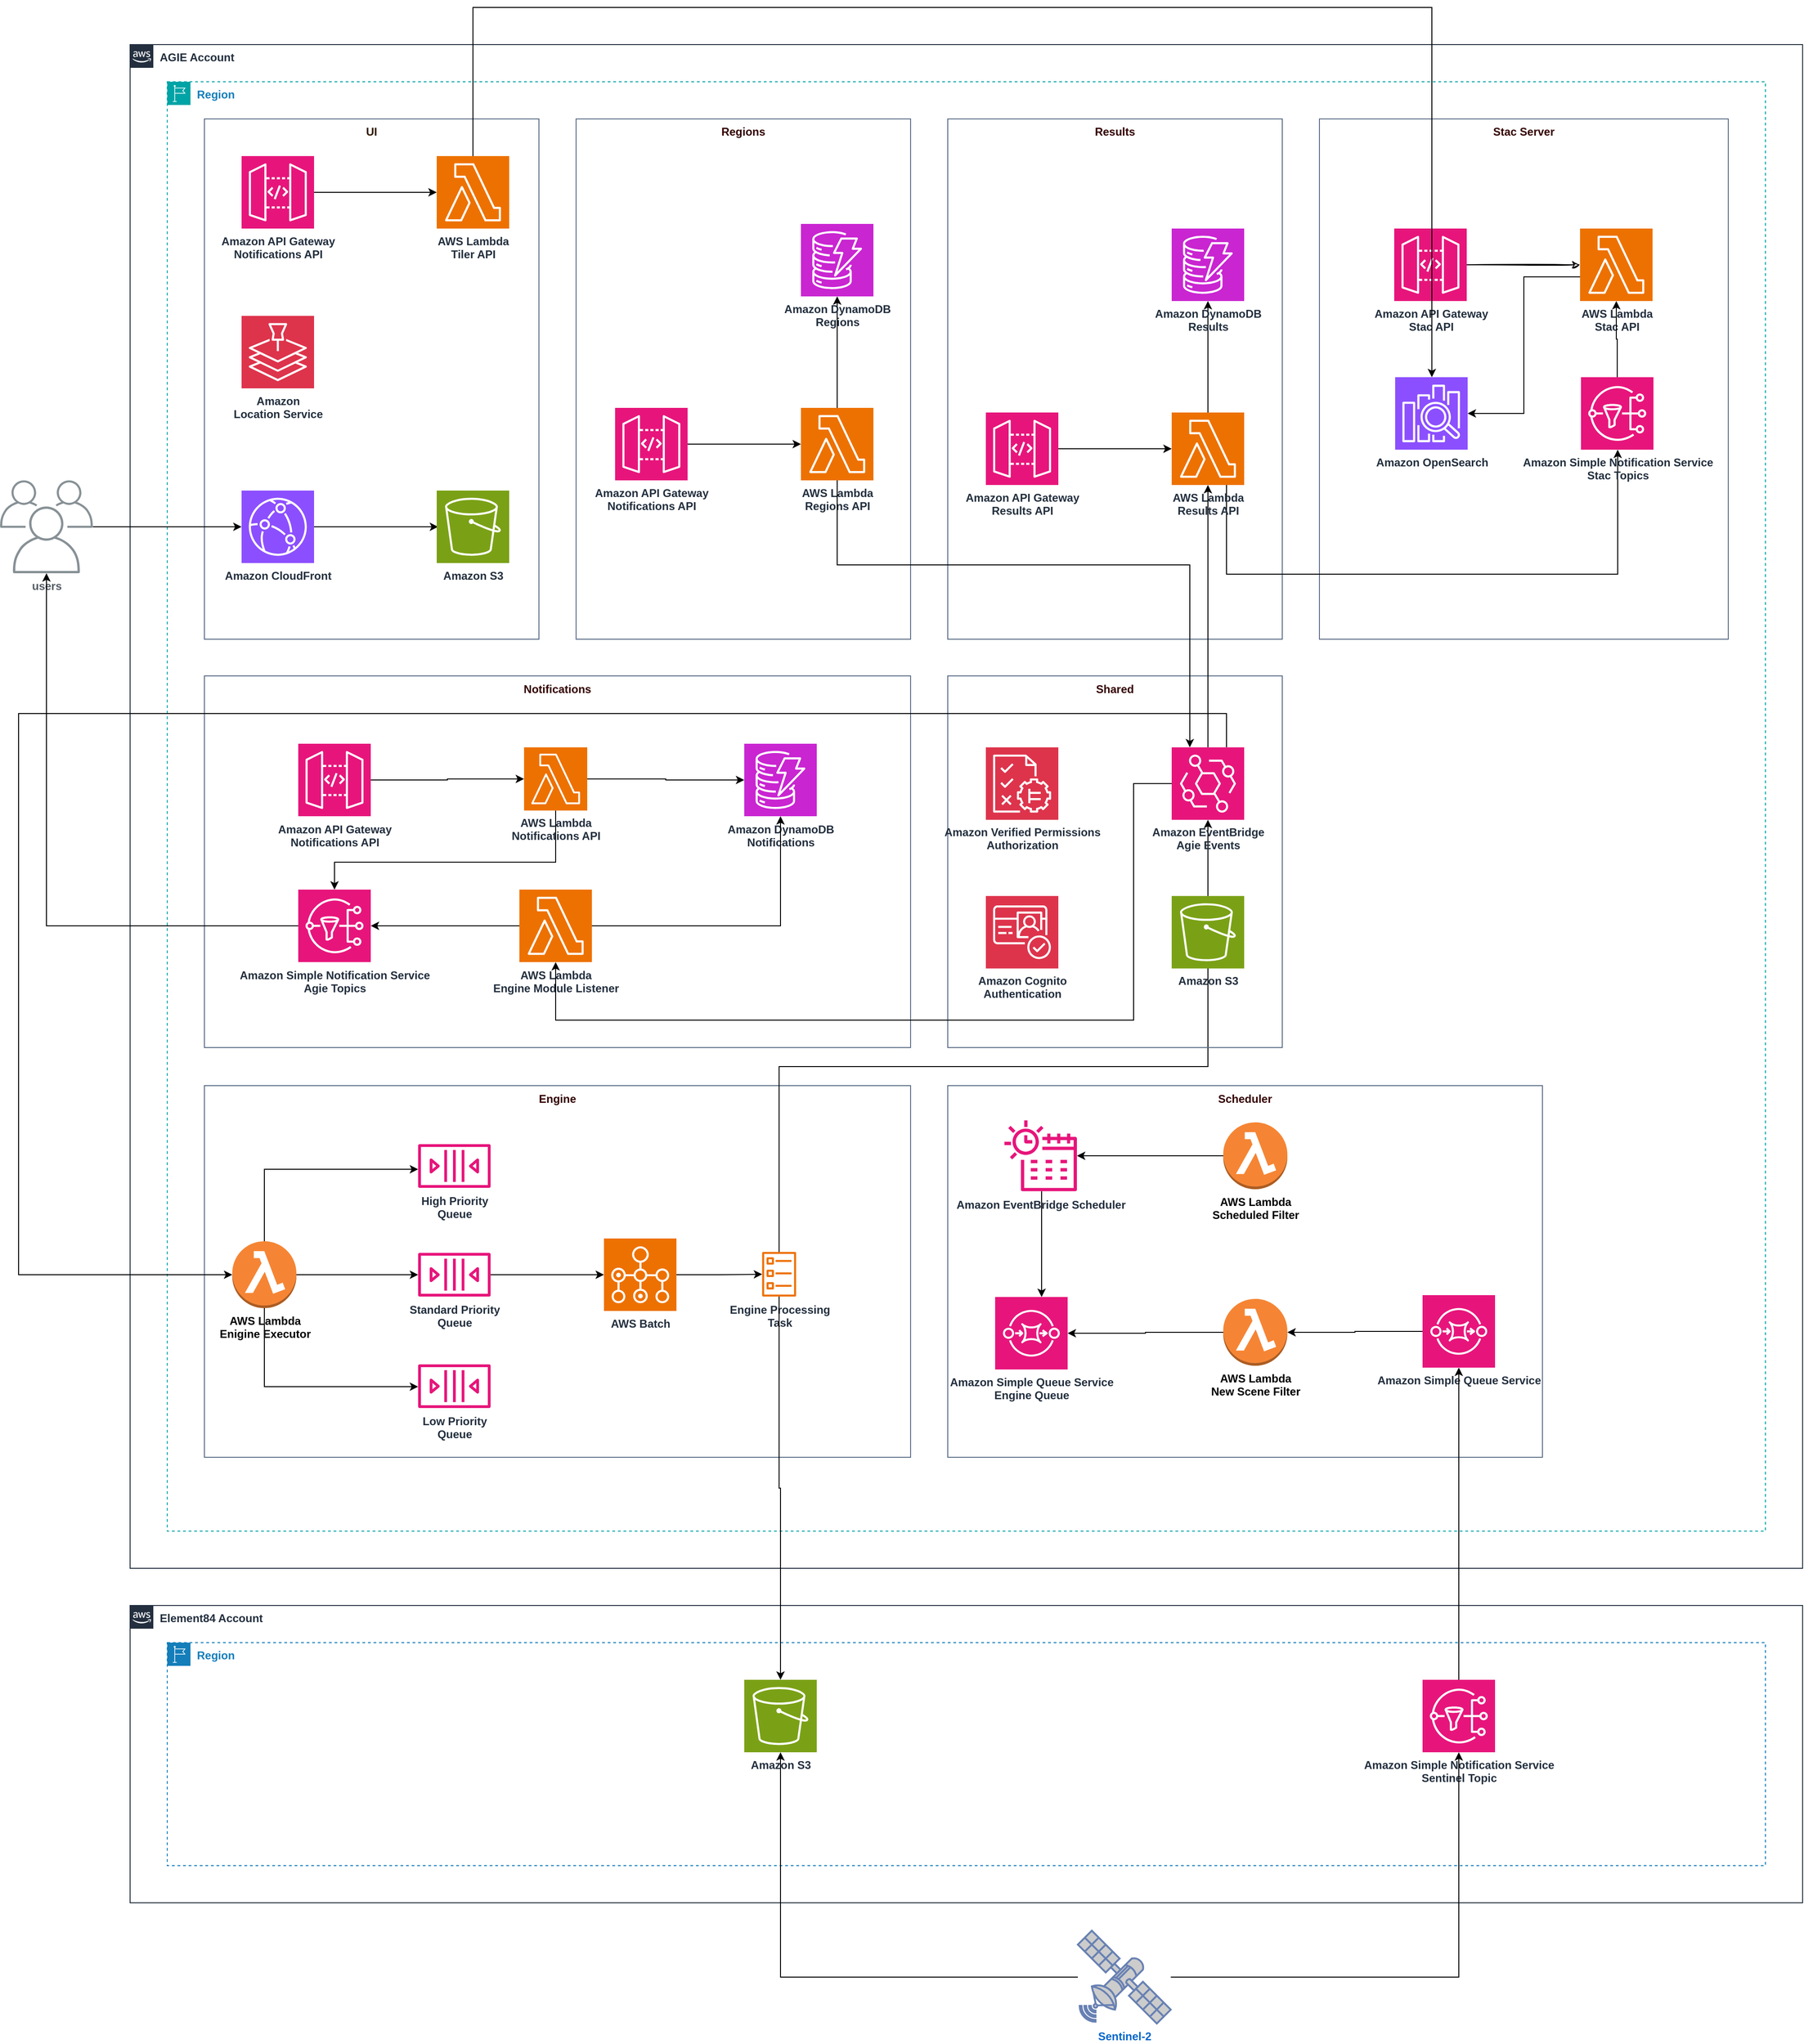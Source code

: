 <mxfile version="24.7.14">
  <diagram name="Page-1" id="Zv4Jh_vU5PjGSgIFO_f6">
    <mxGraphModel dx="5463" dy="1734" grid="1" gridSize="10" guides="1" tooltips="1" connect="1" arrows="1" fold="1" page="1" pageScale="1" pageWidth="2339" pageHeight="3300" math="0" shadow="0">
      <root>
        <mxCell id="0" />
        <mxCell id="1" parent="0" />
        <mxCell id="eYYUnCkTj0kGZBejybl2-1" value="AGIE Account" style="points=[[0,0],[0.25,0],[0.5,0],[0.75,0],[1,0],[1,0.25],[1,0.5],[1,0.75],[1,1],[0.75,1],[0.5,1],[0.25,1],[0,1],[0,0.75],[0,0.5],[0,0.25]];outlineConnect=0;gradientColor=none;html=1;whiteSpace=wrap;fontSize=12;fontStyle=1;container=1;pointerEvents=0;collapsible=0;recursiveResize=0;shape=mxgraph.aws4.group;grIcon=mxgraph.aws4.group_aws_cloud_alt;strokeColor=#232F3E;fillColor=none;verticalAlign=top;align=left;spacingLeft=30;fontColor=#232F3E;dashed=0;hachureGap=4;fontFamily=Helvetica;" vertex="1" parent="1">
          <mxGeometry x="-2120" y="80" width="1800" height="1640" as="geometry" />
        </mxCell>
        <mxCell id="eYYUnCkTj0kGZBejybl2-2" value="Region" style="points=[[0,0],[0.25,0],[0.5,0],[0.75,0],[1,0],[1,0.25],[1,0.5],[1,0.75],[1,1],[0.75,1],[0.5,1],[0.25,1],[0,1],[0,0.75],[0,0.5],[0,0.25]];outlineConnect=0;gradientColor=none;html=1;whiteSpace=wrap;fontSize=12;fontStyle=1;container=1;pointerEvents=0;collapsible=0;recursiveResize=0;shape=mxgraph.aws4.group;grIcon=mxgraph.aws4.group_region;strokeColor=#00A4A6;fillColor=none;verticalAlign=top;align=left;spacingLeft=30;fontColor=#147EBA;dashed=1;hachureGap=4;fontFamily=Helvetica;" vertex="1" parent="eYYUnCkTj0kGZBejybl2-1">
          <mxGeometry x="40" y="40" width="1720" height="1560" as="geometry" />
        </mxCell>
        <mxCell id="eYYUnCkTj0kGZBejybl2-3" value="UI" style="fillColor=none;strokeColor=#5A6C86;verticalAlign=top;fontStyle=1;fontColor=#331A00;whiteSpace=wrap;html=1;hachureGap=4;fontFamily=Helvetica;" vertex="1" parent="eYYUnCkTj0kGZBejybl2-2">
          <mxGeometry x="40" y="40" width="360" height="560" as="geometry" />
        </mxCell>
        <mxCell id="eYYUnCkTj0kGZBejybl2-4" value="Regions" style="fillColor=none;strokeColor=#5A6C86;verticalAlign=top;fontStyle=1;fontColor=#330000;whiteSpace=wrap;html=1;hachureGap=4;fontFamily=Helvetica;" vertex="1" parent="eYYUnCkTj0kGZBejybl2-2">
          <mxGeometry x="440" y="40" width="360" height="560" as="geometry" />
        </mxCell>
        <mxCell id="eYYUnCkTj0kGZBejybl2-13" value="Notifications" style="fillColor=none;strokeColor=#5A6C86;verticalAlign=top;fontStyle=1;fontColor=#330000;whiteSpace=wrap;html=1;hachureGap=4;fontFamily=Helvetica;" vertex="1" parent="eYYUnCkTj0kGZBejybl2-2">
          <mxGeometry x="40" y="639.5" width="760" height="400" as="geometry" />
        </mxCell>
        <mxCell id="eYYUnCkTj0kGZBejybl2-14" value="Engine" style="fillColor=none;strokeColor=#5A6C86;verticalAlign=top;fontStyle=1;fontColor=#330000;whiteSpace=wrap;html=1;hachureGap=4;fontFamily=Helvetica;" vertex="1" parent="eYYUnCkTj0kGZBejybl2-2">
          <mxGeometry x="40" y="1080.5" width="760" height="400" as="geometry" />
        </mxCell>
        <mxCell id="eYYUnCkTj0kGZBejybl2-15" value="Results" style="fillColor=none;strokeColor=#5A6C86;verticalAlign=top;fontStyle=1;fontColor=#330000;whiteSpace=wrap;html=1;hachureGap=4;fontFamily=Helvetica;" vertex="1" parent="eYYUnCkTj0kGZBejybl2-2">
          <mxGeometry x="840" y="40" width="360" height="560" as="geometry" />
        </mxCell>
        <mxCell id="eYYUnCkTj0kGZBejybl2-17" value="Stac Server" style="fillColor=none;strokeColor=#5A6C86;verticalAlign=top;fontStyle=1;fontColor=#330000;whiteSpace=wrap;html=1;hachureGap=4;fontFamily=Helvetica;" vertex="1" parent="eYYUnCkTj0kGZBejybl2-2">
          <mxGeometry x="1240" y="40" width="440" height="560" as="geometry" />
        </mxCell>
        <mxCell id="eYYUnCkTj0kGZBejybl2-25" value="Amazon API Gateway&lt;br&gt;Notifications API" style="sketch=0;points=[[0,0,0],[0.25,0,0],[0.5,0,0],[0.75,0,0],[1,0,0],[0,1,0],[0.25,1,0],[0.5,1,0],[0.75,1,0],[1,1,0],[0,0.25,0],[0,0.5,0],[0,0.75,0],[1,0.25,0],[1,0.5,0],[1,0.75,0]];outlineConnect=0;fontColor=#232F3E;fillColor=#E7157B;strokeColor=#ffffff;dashed=0;verticalLabelPosition=bottom;verticalAlign=top;align=center;html=1;fontSize=12;fontStyle=1;aspect=fixed;shape=mxgraph.aws4.resourceIcon;resIcon=mxgraph.aws4.api_gateway;fontFamily=Helvetica;" vertex="1" parent="eYYUnCkTj0kGZBejybl2-2">
          <mxGeometry x="482" y="351" width="78" height="78" as="geometry" />
        </mxCell>
        <mxCell id="eYYUnCkTj0kGZBejybl2-26" style="edgeStyle=orthogonalEdgeStyle;rounded=0;orthogonalLoop=1;jettySize=auto;html=1;fontFamily=Helvetica;fontStyle=1" edge="1" parent="eYYUnCkTj0kGZBejybl2-2" source="eYYUnCkTj0kGZBejybl2-29" target="eYYUnCkTj0kGZBejybl2-31">
          <mxGeometry relative="1" as="geometry" />
        </mxCell>
        <mxCell id="eYYUnCkTj0kGZBejybl2-29" value="AWS Lambda&lt;br&gt;Regions API" style="sketch=0;points=[[0,0,0],[0.25,0,0],[0.5,0,0],[0.75,0,0],[1,0,0],[0,1,0],[0.25,1,0],[0.5,1,0],[0.75,1,0],[1,1,0],[0,0.25,0],[0,0.5,0],[0,0.75,0],[1,0.25,0],[1,0.5,0],[1,0.75,0]];outlineConnect=0;fontColor=#232F3E;fillColor=#ED7100;strokeColor=#ffffff;dashed=0;verticalLabelPosition=bottom;verticalAlign=top;align=center;html=1;fontSize=12;fontStyle=1;aspect=fixed;shape=mxgraph.aws4.resourceIcon;resIcon=mxgraph.aws4.lambda;fontFamily=Helvetica;" vertex="1" parent="eYYUnCkTj0kGZBejybl2-2">
          <mxGeometry x="682" y="351" width="78" height="78" as="geometry" />
        </mxCell>
        <mxCell id="eYYUnCkTj0kGZBejybl2-30" style="edgeStyle=orthogonalEdgeStyle;rounded=0;orthogonalLoop=1;jettySize=auto;html=1;fontFamily=Helvetica;fontStyle=1" edge="1" parent="eYYUnCkTj0kGZBejybl2-2" source="eYYUnCkTj0kGZBejybl2-25" target="eYYUnCkTj0kGZBejybl2-29">
          <mxGeometry relative="1" as="geometry" />
        </mxCell>
        <mxCell id="eYYUnCkTj0kGZBejybl2-31" value="Amazon DynamoDB&lt;br&gt;Regions" style="sketch=0;points=[[0,0,0],[0.25,0,0],[0.5,0,0],[0.75,0,0],[1,0,0],[0,1,0],[0.25,1,0],[0.5,1,0],[0.75,1,0],[1,1,0],[0,0.25,0],[0,0.5,0],[0,0.75,0],[1,0.25,0],[1,0.5,0],[1,0.75,0]];outlineConnect=0;fontColor=#232F3E;fillColor=#C925D1;strokeColor=#ffffff;dashed=0;verticalLabelPosition=bottom;verticalAlign=top;align=center;html=1;fontSize=12;fontStyle=1;aspect=fixed;shape=mxgraph.aws4.resourceIcon;resIcon=mxgraph.aws4.dynamodb;fontFamily=Helvetica;" vertex="1" parent="eYYUnCkTj0kGZBejybl2-2">
          <mxGeometry x="682" y="153" width="78" height="78" as="geometry" />
        </mxCell>
        <mxCell id="eYYUnCkTj0kGZBejybl2-33" style="edgeStyle=orthogonalEdgeStyle;rounded=0;orthogonalLoop=1;jettySize=auto;html=1;fontFamily=Helvetica;fontStyle=1" edge="1" parent="eYYUnCkTj0kGZBejybl2-2" source="eYYUnCkTj0kGZBejybl2-36" target="eYYUnCkTj0kGZBejybl2-42">
          <mxGeometry relative="1" as="geometry" />
        </mxCell>
        <mxCell id="eYYUnCkTj0kGZBejybl2-34" style="edgeStyle=orthogonalEdgeStyle;rounded=0;orthogonalLoop=1;jettySize=auto;html=1;fontFamily=Helvetica;fontStyle=1" edge="1" parent="eYYUnCkTj0kGZBejybl2-2" source="eYYUnCkTj0kGZBejybl2-36" target="eYYUnCkTj0kGZBejybl2-39">
          <mxGeometry relative="1" as="geometry">
            <Array as="points">
              <mxPoint x="105" y="1170.5" />
            </Array>
          </mxGeometry>
        </mxCell>
        <mxCell id="eYYUnCkTj0kGZBejybl2-35" style="edgeStyle=orthogonalEdgeStyle;rounded=0;orthogonalLoop=1;jettySize=auto;html=1;fontFamily=Helvetica;fontStyle=1" edge="1" parent="eYYUnCkTj0kGZBejybl2-2" source="eYYUnCkTj0kGZBejybl2-36" target="eYYUnCkTj0kGZBejybl2-40">
          <mxGeometry relative="1" as="geometry">
            <Array as="points">
              <mxPoint x="105" y="1404.5" />
            </Array>
          </mxGeometry>
        </mxCell>
        <mxCell id="eYYUnCkTj0kGZBejybl2-36" value="AWS Lambda&lt;br&gt;Enigine Executor" style="outlineConnect=0;dashed=0;verticalLabelPosition=bottom;verticalAlign=top;align=center;html=1;shape=mxgraph.aws3.lambda_function;fillColor=#F58534;gradientColor=none;fontFamily=Helvetica;fontStyle=1" vertex="1" parent="eYYUnCkTj0kGZBejybl2-2">
          <mxGeometry x="70" y="1248" width="69" height="72" as="geometry" />
        </mxCell>
        <mxCell id="eYYUnCkTj0kGZBejybl2-37" style="edgeStyle=orthogonalEdgeStyle;rounded=0;orthogonalLoop=1;jettySize=auto;html=1;fontFamily=Helvetica;fontStyle=1" edge="1" parent="eYYUnCkTj0kGZBejybl2-2" source="eYYUnCkTj0kGZBejybl2-38" target="eYYUnCkTj0kGZBejybl2-44">
          <mxGeometry relative="1" as="geometry" />
        </mxCell>
        <mxCell id="eYYUnCkTj0kGZBejybl2-38" value="AWS Batch" style="sketch=0;points=[[0,0,0],[0.25,0,0],[0.5,0,0],[0.75,0,0],[1,0,0],[0,1,0],[0.25,1,0],[0.5,1,0],[0.75,1,0],[1,1,0],[0,0.25,0],[0,0.5,0],[0,0.75,0],[1,0.25,0],[1,0.5,0],[1,0.75,0]];outlineConnect=0;fontColor=#232F3E;fillColor=#ED7100;strokeColor=#ffffff;dashed=0;verticalLabelPosition=bottom;verticalAlign=top;align=center;html=1;fontSize=12;fontStyle=1;aspect=fixed;shape=mxgraph.aws4.resourceIcon;resIcon=mxgraph.aws4.batch;fontFamily=Helvetica;" vertex="1" parent="eYYUnCkTj0kGZBejybl2-2">
          <mxGeometry x="470" y="1245" width="78" height="78" as="geometry" />
        </mxCell>
        <mxCell id="eYYUnCkTj0kGZBejybl2-39" value="High Priority&lt;br&gt;Queue" style="sketch=0;outlineConnect=0;fontColor=#232F3E;gradientColor=none;fillColor=#E7157B;strokeColor=none;dashed=0;verticalLabelPosition=bottom;verticalAlign=top;align=center;html=1;fontSize=12;fontStyle=1;aspect=fixed;pointerEvents=1;shape=mxgraph.aws4.queue;fontFamily=Helvetica;" vertex="1" parent="eYYUnCkTj0kGZBejybl2-2">
          <mxGeometry x="270" y="1143.5" width="78" height="47" as="geometry" />
        </mxCell>
        <mxCell id="eYYUnCkTj0kGZBejybl2-40" value="Low Priority&lt;br&gt;Queue" style="sketch=0;outlineConnect=0;fontColor=#232F3E;gradientColor=none;fillColor=#E7157B;strokeColor=none;dashed=0;verticalLabelPosition=bottom;verticalAlign=top;align=center;html=1;fontSize=12;fontStyle=1;aspect=fixed;pointerEvents=1;shape=mxgraph.aws4.queue;fontFamily=Helvetica;" vertex="1" parent="eYYUnCkTj0kGZBejybl2-2">
          <mxGeometry x="270" y="1380.5" width="78" height="47" as="geometry" />
        </mxCell>
        <mxCell id="eYYUnCkTj0kGZBejybl2-41" style="edgeStyle=orthogonalEdgeStyle;rounded=0;orthogonalLoop=1;jettySize=auto;html=1;fontFamily=Helvetica;fontStyle=1" edge="1" parent="eYYUnCkTj0kGZBejybl2-2" source="eYYUnCkTj0kGZBejybl2-42" target="eYYUnCkTj0kGZBejybl2-38">
          <mxGeometry relative="1" as="geometry" />
        </mxCell>
        <mxCell id="eYYUnCkTj0kGZBejybl2-42" value="Standard Priority&lt;br&gt;Queue" style="sketch=0;outlineConnect=0;fontColor=#232F3E;gradientColor=none;fillColor=#E7157B;strokeColor=none;dashed=0;verticalLabelPosition=bottom;verticalAlign=top;align=center;html=1;fontSize=12;fontStyle=1;aspect=fixed;pointerEvents=1;shape=mxgraph.aws4.queue;fontFamily=Helvetica;" vertex="1" parent="eYYUnCkTj0kGZBejybl2-2">
          <mxGeometry x="270" y="1260.5" width="78" height="47" as="geometry" />
        </mxCell>
        <mxCell id="eYYUnCkTj0kGZBejybl2-111" style="edgeStyle=orthogonalEdgeStyle;rounded=0;hachureGap=4;orthogonalLoop=1;jettySize=auto;html=1;fontFamily=Architects Daughter;fontSource=https%3A%2F%2Ffonts.googleapis.com%2Fcss%3Ffamily%3DArchitects%2BDaughter;" edge="1" parent="eYYUnCkTj0kGZBejybl2-2" source="eYYUnCkTj0kGZBejybl2-44" target="eYYUnCkTj0kGZBejybl2-24">
          <mxGeometry relative="1" as="geometry">
            <Array as="points">
              <mxPoint x="658" y="1060" />
              <mxPoint x="1120" y="1060" />
            </Array>
          </mxGeometry>
        </mxCell>
        <mxCell id="eYYUnCkTj0kGZBejybl2-44" value="Engine Processing&lt;br&gt;Task" style="sketch=0;outlineConnect=0;fontColor=#232F3E;gradientColor=none;fillColor=#ED7100;strokeColor=none;dashed=0;verticalLabelPosition=bottom;verticalAlign=top;align=center;html=1;fontSize=12;fontStyle=1;aspect=fixed;pointerEvents=1;shape=mxgraph.aws4.ecs_task;fontFamily=Helvetica;" vertex="1" parent="eYYUnCkTj0kGZBejybl2-2">
          <mxGeometry x="640" y="1259.5" width="37" height="48" as="geometry" />
        </mxCell>
        <mxCell id="eYYUnCkTj0kGZBejybl2-46" value="Amazon API Gateway&lt;br&gt;Results API" style="sketch=0;points=[[0,0,0],[0.25,0,0],[0.5,0,0],[0.75,0,0],[1,0,0],[0,1,0],[0.25,1,0],[0.5,1,0],[0.75,1,0],[1,1,0],[0,0.25,0],[0,0.5,0],[0,0.75,0],[1,0.25,0],[1,0.5,0],[1,0.75,0]];outlineConnect=0;fontColor=#232F3E;fillColor=#E7157B;strokeColor=#ffffff;dashed=0;verticalLabelPosition=bottom;verticalAlign=top;align=center;html=1;fontSize=12;fontStyle=1;aspect=fixed;shape=mxgraph.aws4.resourceIcon;resIcon=mxgraph.aws4.api_gateway;fontFamily=Helvetica;" vertex="1" parent="eYYUnCkTj0kGZBejybl2-2">
          <mxGeometry x="881" y="356" width="78" height="78" as="geometry" />
        </mxCell>
        <mxCell id="eYYUnCkTj0kGZBejybl2-47" style="edgeStyle=orthogonalEdgeStyle;rounded=0;orthogonalLoop=1;jettySize=auto;html=1;fontFamily=Helvetica;fontStyle=1" edge="1" parent="eYYUnCkTj0kGZBejybl2-2" source="eYYUnCkTj0kGZBejybl2-48" target="eYYUnCkTj0kGZBejybl2-50">
          <mxGeometry relative="1" as="geometry" />
        </mxCell>
        <mxCell id="eYYUnCkTj0kGZBejybl2-116" style="edgeStyle=orthogonalEdgeStyle;rounded=0;hachureGap=4;orthogonalLoop=1;jettySize=auto;html=1;fontFamily=Architects Daughter;fontSource=https%3A%2F%2Ffonts.googleapis.com%2Fcss%3Ffamily%3DArchitects%2BDaughter;" edge="1" parent="eYYUnCkTj0kGZBejybl2-2" source="eYYUnCkTj0kGZBejybl2-48" target="eYYUnCkTj0kGZBejybl2-79">
          <mxGeometry relative="1" as="geometry">
            <Array as="points">
              <mxPoint x="1140" y="530" />
              <mxPoint x="1561" y="530" />
            </Array>
          </mxGeometry>
        </mxCell>
        <mxCell id="eYYUnCkTj0kGZBejybl2-48" value="AWS Lambda&lt;br&gt;Results API" style="sketch=0;points=[[0,0,0],[0.25,0,0],[0.5,0,0],[0.75,0,0],[1,0,0],[0,1,0],[0.25,1,0],[0.5,1,0],[0.75,1,0],[1,1,0],[0,0.25,0],[0,0.5,0],[0,0.75,0],[1,0.25,0],[1,0.5,0],[1,0.75,0]];outlineConnect=0;fontColor=#232F3E;fillColor=#ED7100;strokeColor=#ffffff;dashed=0;verticalLabelPosition=bottom;verticalAlign=top;align=center;html=1;fontSize=12;fontStyle=1;aspect=fixed;shape=mxgraph.aws4.resourceIcon;resIcon=mxgraph.aws4.lambda;fontFamily=Helvetica;" vertex="1" parent="eYYUnCkTj0kGZBejybl2-2">
          <mxGeometry x="1081" y="356" width="78" height="78" as="geometry" />
        </mxCell>
        <mxCell id="eYYUnCkTj0kGZBejybl2-49" style="edgeStyle=orthogonalEdgeStyle;rounded=0;orthogonalLoop=1;jettySize=auto;html=1;fontFamily=Helvetica;fontStyle=1" edge="1" parent="eYYUnCkTj0kGZBejybl2-2" source="eYYUnCkTj0kGZBejybl2-46" target="eYYUnCkTj0kGZBejybl2-48">
          <mxGeometry relative="1" as="geometry" />
        </mxCell>
        <mxCell id="eYYUnCkTj0kGZBejybl2-50" value="Amazon DynamoDB&lt;br&gt;Results" style="sketch=0;points=[[0,0,0],[0.25,0,0],[0.5,0,0],[0.75,0,0],[1,0,0],[0,1,0],[0.25,1,0],[0.5,1,0],[0.75,1,0],[1,1,0],[0,0.25,0],[0,0.5,0],[0,0.75,0],[1,0.25,0],[1,0.5,0],[1,0.75,0]];outlineConnect=0;fontColor=#232F3E;fillColor=#C925D1;strokeColor=#ffffff;dashed=0;verticalLabelPosition=bottom;verticalAlign=top;align=center;html=1;fontSize=12;fontStyle=1;aspect=fixed;shape=mxgraph.aws4.resourceIcon;resIcon=mxgraph.aws4.dynamodb;fontFamily=Helvetica;" vertex="1" parent="eYYUnCkTj0kGZBejybl2-2">
          <mxGeometry x="1081" y="158" width="78" height="78" as="geometry" />
        </mxCell>
        <mxCell id="eYYUnCkTj0kGZBejybl2-16" value="Scheduler" style="fillColor=none;strokeColor=#5A6C86;verticalAlign=top;fontStyle=1;fontColor=#330000;whiteSpace=wrap;html=1;hachureGap=4;fontFamily=Helvetica;" vertex="1" parent="eYYUnCkTj0kGZBejybl2-2">
          <mxGeometry x="840" y="1080.5" width="640" height="400" as="geometry" />
        </mxCell>
        <mxCell id="eYYUnCkTj0kGZBejybl2-51" style="edgeStyle=orthogonalEdgeStyle;rounded=0;orthogonalLoop=1;jettySize=auto;html=1;fontFamily=Helvetica;fontStyle=1" edge="1" parent="eYYUnCkTj0kGZBejybl2-2" source="eYYUnCkTj0kGZBejybl2-53" target="eYYUnCkTj0kGZBejybl2-55">
          <mxGeometry relative="1" as="geometry">
            <Array as="points">
              <mxPoint x="941" y="1297" />
              <mxPoint x="941" y="1297" />
            </Array>
          </mxGeometry>
        </mxCell>
        <mxCell id="eYYUnCkTj0kGZBejybl2-53" value="Amazon EventBridge Scheduler" style="sketch=0;outlineConnect=0;fontColor=#232F3E;gradientColor=none;fillColor=#E7157B;strokeColor=none;dashed=0;verticalLabelPosition=bottom;verticalAlign=top;align=center;html=1;fontSize=12;fontStyle=1;aspect=fixed;pointerEvents=1;shape=mxgraph.aws4.eventbridge_scheduler;fontFamily=Helvetica;" vertex="1" parent="eYYUnCkTj0kGZBejybl2-2">
          <mxGeometry x="901" y="1117" width="78" height="78" as="geometry" />
        </mxCell>
        <mxCell id="eYYUnCkTj0kGZBejybl2-55" value="Amazon Simple Queue Service&lt;br&gt;Engine Queue" style="sketch=0;points=[[0,0,0],[0.25,0,0],[0.5,0,0],[0.75,0,0],[1,0,0],[0,1,0],[0.25,1,0],[0.5,1,0],[0.75,1,0],[1,1,0],[0,0.25,0],[0,0.5,0],[0,0.75,0],[1,0.25,0],[1,0.5,0],[1,0.75,0]];outlineConnect=0;fontColor=#232F3E;fillColor=#E7157B;strokeColor=#ffffff;dashed=0;verticalLabelPosition=bottom;verticalAlign=top;align=center;html=1;fontSize=12;fontStyle=1;aspect=fixed;shape=mxgraph.aws4.resourceIcon;resIcon=mxgraph.aws4.sqs;fontFamily=Helvetica;" vertex="1" parent="eYYUnCkTj0kGZBejybl2-2">
          <mxGeometry x="891" y="1308" width="78" height="78" as="geometry" />
        </mxCell>
        <mxCell id="eYYUnCkTj0kGZBejybl2-56" style="edgeStyle=orthogonalEdgeStyle;rounded=0;orthogonalLoop=1;jettySize=auto;html=1;fontFamily=Helvetica;fontStyle=1" edge="1" parent="eYYUnCkTj0kGZBejybl2-2" source="eYYUnCkTj0kGZBejybl2-57" target="eYYUnCkTj0kGZBejybl2-65">
          <mxGeometry relative="1" as="geometry" />
        </mxCell>
        <mxCell id="eYYUnCkTj0kGZBejybl2-57" value="Amazon Simple Queue Service" style="sketch=0;points=[[0,0,0],[0.25,0,0],[0.5,0,0],[0.75,0,0],[1,0,0],[0,1,0],[0.25,1,0],[0.5,1,0],[0.75,1,0],[1,1,0],[0,0.25,0],[0,0.5,0],[0,0.75,0],[1,0.25,0],[1,0.5,0],[1,0.75,0]];outlineConnect=0;fontColor=#232F3E;fillColor=#E7157B;strokeColor=#ffffff;dashed=0;verticalLabelPosition=bottom;verticalAlign=top;align=center;html=1;fontSize=12;fontStyle=1;aspect=fixed;shape=mxgraph.aws4.resourceIcon;resIcon=mxgraph.aws4.sqs;movable=1;resizable=1;rotatable=1;deletable=1;editable=1;locked=0;connectable=1;fontFamily=Helvetica;" vertex="1" parent="eYYUnCkTj0kGZBejybl2-2">
          <mxGeometry x="1351" y="1306" width="78" height="78" as="geometry" />
        </mxCell>
        <mxCell id="eYYUnCkTj0kGZBejybl2-60" value="" style="edgeStyle=orthogonalEdgeStyle;rounded=0;orthogonalLoop=1;jettySize=auto;html=1;fontFamily=Helvetica;fontStyle=1" edge="1" parent="eYYUnCkTj0kGZBejybl2-2" source="eYYUnCkTj0kGZBejybl2-61" target="eYYUnCkTj0kGZBejybl2-53">
          <mxGeometry relative="1" as="geometry" />
        </mxCell>
        <mxCell id="eYYUnCkTj0kGZBejybl2-61" value="AWS Lambda&lt;br&gt;Scheduled Filter" style="outlineConnect=0;dashed=0;verticalLabelPosition=bottom;verticalAlign=top;align=center;html=1;shape=mxgraph.aws3.lambda_function;fillColor=#F58534;gradientColor=none;fontFamily=Helvetica;fontStyle=1" vertex="1" parent="eYYUnCkTj0kGZBejybl2-2">
          <mxGeometry x="1136.5" y="1120" width="69" height="72" as="geometry" />
        </mxCell>
        <mxCell id="eYYUnCkTj0kGZBejybl2-63" style="edgeStyle=orthogonalEdgeStyle;rounded=0;orthogonalLoop=1;jettySize=auto;html=1;fontFamily=Helvetica;fontStyle=1" edge="1" parent="eYYUnCkTj0kGZBejybl2-2" source="eYYUnCkTj0kGZBejybl2-65" target="eYYUnCkTj0kGZBejybl2-55">
          <mxGeometry relative="1" as="geometry" />
        </mxCell>
        <mxCell id="eYYUnCkTj0kGZBejybl2-65" value="AWS Lambda&lt;br&gt;New Scene Filter" style="outlineConnect=0;dashed=0;verticalLabelPosition=bottom;verticalAlign=top;align=center;html=1;shape=mxgraph.aws3.lambda_function;fillColor=#F58534;gradientColor=none;fontFamily=Helvetica;fontStyle=1" vertex="1" parent="eYYUnCkTj0kGZBejybl2-2">
          <mxGeometry x="1136.5" y="1310" width="69" height="72" as="geometry" />
        </mxCell>
        <mxCell id="eYYUnCkTj0kGZBejybl2-67" style="edgeStyle=orthogonalEdgeStyle;rounded=0;orthogonalLoop=1;jettySize=auto;html=1;fontFamily=Helvetica;fontStyle=1" edge="1" parent="eYYUnCkTj0kGZBejybl2-2" source="eYYUnCkTj0kGZBejybl2-68" target="eYYUnCkTj0kGZBejybl2-70">
          <mxGeometry relative="1" as="geometry" />
        </mxCell>
        <mxCell id="eYYUnCkTj0kGZBejybl2-68" value="Amazon API Gateway&lt;br&gt;Notifications API" style="sketch=0;points=[[0,0,0],[0.25,0,0],[0.5,0,0],[0.75,0,0],[1,0,0],[0,1,0],[0.25,1,0],[0.5,1,0],[0.75,1,0],[1,1,0],[0,0.25,0],[0,0.5,0],[0,0.75,0],[1,0.25,0],[1,0.5,0],[1,0.75,0]];outlineConnect=0;fontColor=#232F3E;fillColor=#E7157B;strokeColor=#ffffff;dashed=0;verticalLabelPosition=bottom;verticalAlign=top;align=center;html=1;fontSize=12;fontStyle=1;aspect=fixed;shape=mxgraph.aws4.resourceIcon;resIcon=mxgraph.aws4.api_gateway;fontFamily=Helvetica;" vertex="1" parent="eYYUnCkTj0kGZBejybl2-2">
          <mxGeometry x="141" y="712.5" width="78" height="78" as="geometry" />
        </mxCell>
        <mxCell id="eYYUnCkTj0kGZBejybl2-69" style="edgeStyle=orthogonalEdgeStyle;rounded=0;orthogonalLoop=1;jettySize=auto;html=1;fontFamily=Helvetica;fontStyle=1" edge="1" parent="eYYUnCkTj0kGZBejybl2-2" source="eYYUnCkTj0kGZBejybl2-70" target="eYYUnCkTj0kGZBejybl2-71">
          <mxGeometry relative="1" as="geometry" />
        </mxCell>
        <mxCell id="eYYUnCkTj0kGZBejybl2-107" style="edgeStyle=orthogonalEdgeStyle;rounded=0;hachureGap=4;orthogonalLoop=1;jettySize=auto;html=1;fontFamily=Architects Daughter;fontSource=https%3A%2F%2Ffonts.googleapis.com%2Fcss%3Ffamily%3DArchitects%2BDaughter;" edge="1" parent="eYYUnCkTj0kGZBejybl2-2" source="eYYUnCkTj0kGZBejybl2-70" target="eYYUnCkTj0kGZBejybl2-76">
          <mxGeometry relative="1" as="geometry">
            <Array as="points">
              <mxPoint x="418" y="840" />
              <mxPoint x="180" y="840" />
            </Array>
          </mxGeometry>
        </mxCell>
        <mxCell id="eYYUnCkTj0kGZBejybl2-70" value="AWS Lambda&lt;br&gt;Notifications API" style="sketch=0;points=[[0,0,0],[0.25,0,0],[0.5,0,0],[0.75,0,0],[1,0,0],[0,1,0],[0.25,1,0],[0.5,1,0],[0.75,1,0],[1,1,0],[0,0.25,0],[0,0.5,0],[0,0.75,0],[1,0.25,0],[1,0.5,0],[1,0.75,0]];outlineConnect=0;fontColor=#232F3E;fillColor=#ED7100;strokeColor=#ffffff;dashed=0;verticalLabelPosition=bottom;verticalAlign=top;align=center;html=1;fontSize=12;fontStyle=1;aspect=fixed;shape=mxgraph.aws4.resourceIcon;resIcon=mxgraph.aws4.lambda;fontFamily=Helvetica;" vertex="1" parent="eYYUnCkTj0kGZBejybl2-2">
          <mxGeometry x="384" y="716.39" width="68" height="68" as="geometry" />
        </mxCell>
        <mxCell id="eYYUnCkTj0kGZBejybl2-71" value="Amazon DynamoDB&lt;br&gt;Notifications" style="sketch=0;points=[[0,0,0],[0.25,0,0],[0.5,0,0],[0.75,0,0],[1,0,0],[0,1,0],[0.25,1,0],[0.5,1,0],[0.75,1,0],[1,1,0],[0,0.25,0],[0,0.5,0],[0,0.75,0],[1,0.25,0],[1,0.5,0],[1,0.75,0]];outlineConnect=0;fontColor=#232F3E;fillColor=#C925D1;strokeColor=#ffffff;dashed=0;verticalLabelPosition=bottom;verticalAlign=top;align=center;html=1;fontSize=12;fontStyle=1;aspect=fixed;shape=mxgraph.aws4.resourceIcon;resIcon=mxgraph.aws4.dynamodb;fontFamily=Helvetica;" vertex="1" parent="eYYUnCkTj0kGZBejybl2-2">
          <mxGeometry x="621" y="712.5" width="78" height="78" as="geometry" />
        </mxCell>
        <mxCell id="eYYUnCkTj0kGZBejybl2-74" style="edgeStyle=orthogonalEdgeStyle;rounded=0;orthogonalLoop=1;jettySize=auto;html=1;fontFamily=Helvetica;fontStyle=1" edge="1" parent="eYYUnCkTj0kGZBejybl2-2" source="eYYUnCkTj0kGZBejybl2-75" target="eYYUnCkTj0kGZBejybl2-76">
          <mxGeometry relative="1" as="geometry" />
        </mxCell>
        <mxCell id="eYYUnCkTj0kGZBejybl2-75" value="AWS Lambda&lt;br&gt;Engine Module Listener" style="sketch=0;points=[[0,0,0],[0.25,0,0],[0.5,0,0],[0.75,0,0],[1,0,0],[0,1,0],[0.25,1,0],[0.5,1,0],[0.75,1,0],[1,1,0],[0,0.25,0],[0,0.5,0],[0,0.75,0],[1,0.25,0],[1,0.5,0],[1,0.75,0]];outlineConnect=0;fontColor=#232F3E;fillColor=#ED7100;strokeColor=#ffffff;dashed=0;verticalLabelPosition=bottom;verticalAlign=top;align=center;html=1;fontSize=12;fontStyle=1;aspect=fixed;shape=mxgraph.aws4.resourceIcon;resIcon=mxgraph.aws4.lambda;fontFamily=Helvetica;" vertex="1" parent="eYYUnCkTj0kGZBejybl2-2">
          <mxGeometry x="379" y="869.5" width="78" height="78" as="geometry" />
        </mxCell>
        <mxCell id="eYYUnCkTj0kGZBejybl2-76" value="Amazon Simple Notification Service&lt;br&gt;Agie Topics" style="sketch=0;points=[[0,0,0],[0.25,0,0],[0.5,0,0],[0.75,0,0],[1,0,0],[0,1,0],[0.25,1,0],[0.5,1,0],[0.75,1,0],[1,1,0],[0,0.25,0],[0,0.5,0],[0,0.75,0],[1,0.25,0],[1,0.5,0],[1,0.75,0]];outlineConnect=0;fontColor=#232F3E;fillColor=#E7157B;strokeColor=#ffffff;dashed=0;verticalLabelPosition=bottom;verticalAlign=top;align=center;html=1;fontSize=12;fontStyle=1;aspect=fixed;shape=mxgraph.aws4.resourceIcon;resIcon=mxgraph.aws4.sns;fontFamily=Helvetica;" vertex="1" parent="eYYUnCkTj0kGZBejybl2-2">
          <mxGeometry x="141" y="869.5" width="78" height="78" as="geometry" />
        </mxCell>
        <mxCell id="eYYUnCkTj0kGZBejybl2-103" style="edgeStyle=orthogonalEdgeStyle;rounded=0;sketch=1;hachureGap=4;jiggle=2;curveFitting=1;orthogonalLoop=1;jettySize=auto;html=1;fontFamily=Architects Daughter;fontSource=https%3A%2F%2Ffonts.googleapis.com%2Fcss%3Ffamily%3DArchitects%2BDaughter;strokeColor=none;" edge="1" parent="eYYUnCkTj0kGZBejybl2-2" source="eYYUnCkTj0kGZBejybl2-77" target="eYYUnCkTj0kGZBejybl2-78">
          <mxGeometry relative="1" as="geometry" />
        </mxCell>
        <mxCell id="eYYUnCkTj0kGZBejybl2-105" style="edgeStyle=orthogonalEdgeStyle;rounded=0;sketch=1;hachureGap=4;jiggle=2;curveFitting=1;orthogonalLoop=1;jettySize=auto;html=1;fontFamily=Architects Daughter;fontSource=https%3A%2F%2Ffonts.googleapis.com%2Fcss%3Ffamily%3DArchitects%2BDaughter;" edge="1" parent="eYYUnCkTj0kGZBejybl2-2" source="eYYUnCkTj0kGZBejybl2-77" target="eYYUnCkTj0kGZBejybl2-78">
          <mxGeometry relative="1" as="geometry" />
        </mxCell>
        <mxCell id="eYYUnCkTj0kGZBejybl2-77" value="Amazon API Gateway&lt;br&gt;Stac API" style="sketch=0;points=[[0,0,0],[0.25,0,0],[0.5,0,0],[0.75,0,0],[1,0,0],[0,1,0],[0.25,1,0],[0.5,1,0],[0.75,1,0],[1,1,0],[0,0.25,0],[0,0.5,0],[0,0.75,0],[1,0.25,0],[1,0.5,0],[1,0.75,0]];outlineConnect=0;fontColor=#232F3E;fillColor=#E7157B;strokeColor=#ffffff;dashed=0;verticalLabelPosition=bottom;verticalAlign=top;align=center;html=1;fontSize=12;fontStyle=1;aspect=fixed;shape=mxgraph.aws4.resourceIcon;resIcon=mxgraph.aws4.api_gateway;fontFamily=Helvetica;" vertex="1" parent="eYYUnCkTj0kGZBejybl2-2">
          <mxGeometry x="1320.5" y="158" width="78" height="78" as="geometry" />
        </mxCell>
        <mxCell id="eYYUnCkTj0kGZBejybl2-106" style="edgeStyle=orthogonalEdgeStyle;rounded=0;hachureGap=4;orthogonalLoop=1;jettySize=auto;html=1;fontFamily=Architects Daughter;fontSource=https%3A%2F%2Ffonts.googleapis.com%2Fcss%3Ffamily%3DArchitects%2BDaughter;jumpStyle=arc;" edge="1" parent="eYYUnCkTj0kGZBejybl2-2" source="eYYUnCkTj0kGZBejybl2-78" target="eYYUnCkTj0kGZBejybl2-80">
          <mxGeometry relative="1" as="geometry">
            <Array as="points">
              <mxPoint x="1460" y="210" />
              <mxPoint x="1460" y="357" />
            </Array>
          </mxGeometry>
        </mxCell>
        <mxCell id="eYYUnCkTj0kGZBejybl2-78" value="AWS Lambda&lt;br&gt;Stac API" style="sketch=0;points=[[0,0,0],[0.25,0,0],[0.5,0,0],[0.75,0,0],[1,0,0],[0,1,0],[0.25,1,0],[0.5,1,0],[0.75,1,0],[1,1,0],[0,0.25,0],[0,0.5,0],[0,0.75,0],[1,0.25,0],[1,0.5,0],[1,0.75,0]];outlineConnect=0;fontColor=#232F3E;fillColor=#ED7100;strokeColor=#ffffff;dashed=0;verticalLabelPosition=bottom;verticalAlign=top;align=center;html=1;fontSize=12;fontStyle=1;aspect=fixed;shape=mxgraph.aws4.resourceIcon;resIcon=mxgraph.aws4.lambda;fontFamily=Helvetica;" vertex="1" parent="eYYUnCkTj0kGZBejybl2-2">
          <mxGeometry x="1520.5" y="158" width="78" height="78" as="geometry" />
        </mxCell>
        <mxCell id="eYYUnCkTj0kGZBejybl2-104" style="edgeStyle=orthogonalEdgeStyle;rounded=0;hachureGap=4;orthogonalLoop=1;jettySize=auto;html=1;fontFamily=Architects Daughter;fontSource=https%3A%2F%2Ffonts.googleapis.com%2Fcss%3Ffamily%3DArchitects%2BDaughter;" edge="1" parent="eYYUnCkTj0kGZBejybl2-2" source="eYYUnCkTj0kGZBejybl2-79" target="eYYUnCkTj0kGZBejybl2-78">
          <mxGeometry relative="1" as="geometry" />
        </mxCell>
        <mxCell id="eYYUnCkTj0kGZBejybl2-79" value="Amazon Simple Notification Service&lt;br&gt;Stac Topics" style="sketch=0;points=[[0,0,0],[0.25,0,0],[0.5,0,0],[0.75,0,0],[1,0,0],[0,1,0],[0.25,1,0],[0.5,1,0],[0.75,1,0],[1,1,0],[0,0.25,0],[0,0.5,0],[0,0.75,0],[1,0.25,0],[1,0.5,0],[1,0.75,0]];outlineConnect=0;fontColor=#232F3E;fillColor=#E7157B;strokeColor=#ffffff;dashed=0;verticalLabelPosition=bottom;verticalAlign=top;align=center;html=1;fontSize=12;fontStyle=1;aspect=fixed;shape=mxgraph.aws4.resourceIcon;resIcon=mxgraph.aws4.sns;fontFamily=Helvetica;" vertex="1" parent="eYYUnCkTj0kGZBejybl2-2">
          <mxGeometry x="1521.5" y="318" width="78" height="78" as="geometry" />
        </mxCell>
        <mxCell id="eYYUnCkTj0kGZBejybl2-80" value="Amazon OpenSearch" style="sketch=0;points=[[0,0,0],[0.25,0,0],[0.5,0,0],[0.75,0,0],[1,0,0],[0,1,0],[0.25,1,0],[0.5,1,0],[0.75,1,0],[1,1,0],[0,0.25,0],[0,0.5,0],[0,0.75,0],[1,0.25,0],[1,0.5,0],[1,0.75,0]];outlineConnect=0;fontColor=#232F3E;fillColor=#8C4FFF;strokeColor=#ffffff;dashed=0;verticalLabelPosition=bottom;verticalAlign=top;align=center;html=1;fontSize=12;fontStyle=1;aspect=fixed;shape=mxgraph.aws4.resourceIcon;resIcon=mxgraph.aws4.elasticsearch_service;hachureGap=4;jiggle=2;curveFitting=1;fontFamily=Helvetica;" vertex="1" parent="eYYUnCkTj0kGZBejybl2-2">
          <mxGeometry x="1321.5" y="318" width="78" height="78" as="geometry" />
        </mxCell>
        <mxCell id="eYYUnCkTj0kGZBejybl2-81" style="edgeStyle=orthogonalEdgeStyle;rounded=0;orthogonalLoop=1;jettySize=auto;html=1;fontFamily=Helvetica;fontStyle=1" edge="1" parent="eYYUnCkTj0kGZBejybl2-2" source="eYYUnCkTj0kGZBejybl2-82" target="eYYUnCkTj0kGZBejybl2-83">
          <mxGeometry relative="1" as="geometry" />
        </mxCell>
        <mxCell id="eYYUnCkTj0kGZBejybl2-82" value="Amazon API Gateway&lt;br&gt;Notifications API" style="sketch=0;points=[[0,0,0],[0.25,0,0],[0.5,0,0],[0.75,0,0],[1,0,0],[0,1,0],[0.25,1,0],[0.5,1,0],[0.75,1,0],[1,1,0],[0,0.25,0],[0,0.5,0],[0,0.75,0],[1,0.25,0],[1,0.5,0],[1,0.75,0]];outlineConnect=0;fontColor=#232F3E;fillColor=#E7157B;strokeColor=#ffffff;dashed=0;verticalLabelPosition=bottom;verticalAlign=top;align=center;html=1;fontSize=12;fontStyle=1;aspect=fixed;shape=mxgraph.aws4.resourceIcon;resIcon=mxgraph.aws4.api_gateway;fontFamily=Helvetica;" vertex="1" parent="eYYUnCkTj0kGZBejybl2-2">
          <mxGeometry x="80" y="80" width="78" height="78" as="geometry" />
        </mxCell>
        <mxCell id="eYYUnCkTj0kGZBejybl2-115" style="edgeStyle=orthogonalEdgeStyle;rounded=0;hachureGap=4;orthogonalLoop=1;jettySize=auto;html=1;fontFamily=Architects Daughter;fontSource=https%3A%2F%2Ffonts.googleapis.com%2Fcss%3Ffamily%3DArchitects%2BDaughter;jumpStyle=arc;" edge="1" parent="eYYUnCkTj0kGZBejybl2-2" source="eYYUnCkTj0kGZBejybl2-83" target="eYYUnCkTj0kGZBejybl2-80">
          <mxGeometry relative="1" as="geometry">
            <Array as="points">
              <mxPoint x="329" y="-80" />
              <mxPoint x="1361" y="-80" />
            </Array>
          </mxGeometry>
        </mxCell>
        <mxCell id="eYYUnCkTj0kGZBejybl2-83" value="AWS Lambda&lt;br&gt;Tiler API" style="sketch=0;points=[[0,0,0],[0.25,0,0],[0.5,0,0],[0.75,0,0],[1,0,0],[0,1,0],[0.25,1,0],[0.5,1,0],[0.75,1,0],[1,1,0],[0,0.25,0],[0,0.5,0],[0,0.75,0],[1,0.25,0],[1,0.5,0],[1,0.75,0]];outlineConnect=0;fontColor=#232F3E;fillColor=#ED7100;strokeColor=#ffffff;dashed=0;verticalLabelPosition=bottom;verticalAlign=top;align=center;html=1;fontSize=12;fontStyle=1;aspect=fixed;shape=mxgraph.aws4.resourceIcon;resIcon=mxgraph.aws4.lambda;fontFamily=Helvetica;" vertex="1" parent="eYYUnCkTj0kGZBejybl2-2">
          <mxGeometry x="290" y="80" width="78" height="78" as="geometry" />
        </mxCell>
        <mxCell id="eYYUnCkTj0kGZBejybl2-87" value="Amazon&lt;br&gt;Location Service" style="sketch=0;points=[[0,0,0],[0.25,0,0],[0.5,0,0],[0.75,0,0],[1,0,0],[0,1,0],[0.25,1,0],[0.5,1,0],[0.75,1,0],[1,1,0],[0,0.25,0],[0,0.5,0],[0,0.75,0],[1,0.25,0],[1,0.5,0],[1,0.75,0]];outlineConnect=0;fontColor=#232F3E;fillColor=#DD344C;strokeColor=#ffffff;dashed=0;verticalLabelPosition=bottom;verticalAlign=top;align=center;html=1;fontSize=12;fontStyle=1;aspect=fixed;shape=mxgraph.aws4.resourceIcon;resIcon=mxgraph.aws4.location_service;fontFamily=Helvetica;" vertex="1" parent="eYYUnCkTj0kGZBejybl2-2">
          <mxGeometry x="80" y="252" width="78" height="78" as="geometry" />
        </mxCell>
        <mxCell id="eYYUnCkTj0kGZBejybl2-85" value="Amazon CloudFront" style="sketch=0;points=[[0,0,0],[0.25,0,0],[0.5,0,0],[0.75,0,0],[1,0,0],[0,1,0],[0.25,1,0],[0.5,1,0],[0.75,1,0],[1,1,0],[0,0.25,0],[0,0.5,0],[0,0.75,0],[1,0.25,0],[1,0.5,0],[1,0.75,0]];outlineConnect=0;fontColor=#232F3E;fillColor=#8C4FFF;strokeColor=#ffffff;dashed=0;verticalLabelPosition=bottom;verticalAlign=top;align=center;html=1;fontSize=12;fontStyle=1;aspect=fixed;shape=mxgraph.aws4.resourceIcon;resIcon=mxgraph.aws4.cloudfront;fontFamily=Helvetica;" vertex="1" parent="eYYUnCkTj0kGZBejybl2-2">
          <mxGeometry x="80" y="440" width="78" height="78" as="geometry" />
        </mxCell>
        <mxCell id="eYYUnCkTj0kGZBejybl2-84" style="edgeStyle=orthogonalEdgeStyle;rounded=0;orthogonalLoop=1;jettySize=auto;html=1;fontFamily=Helvetica;fontStyle=1" edge="1" parent="eYYUnCkTj0kGZBejybl2-2" source="eYYUnCkTj0kGZBejybl2-85">
          <mxGeometry relative="1" as="geometry">
            <mxPoint x="291.507" y="479" as="targetPoint" />
          </mxGeometry>
        </mxCell>
        <mxCell id="eYYUnCkTj0kGZBejybl2-21" value="Shared" style="fillColor=none;strokeColor=#5A6C86;verticalAlign=top;fontStyle=1;fontColor=#330000;whiteSpace=wrap;html=1;hachureGap=4;fontFamily=Helvetica;" vertex="1" parent="eYYUnCkTj0kGZBejybl2-2">
          <mxGeometry x="840" y="639.5" width="360" height="400" as="geometry" />
        </mxCell>
        <mxCell id="eYYUnCkTj0kGZBejybl2-22" value="Amazon Verified Permissions&lt;br&gt;Authorization" style="sketch=0;points=[[0,0,0],[0.25,0,0],[0.5,0,0],[0.75,0,0],[1,0,0],[0,1,0],[0.25,1,0],[0.5,1,0],[0.75,1,0],[1,1,0],[0,0.25,0],[0,0.5,0],[0,0.75,0],[1,0.25,0],[1,0.5,0],[1,0.75,0]];outlineConnect=0;fontColor=#232F3E;fillColor=#DD344C;strokeColor=#ffffff;dashed=0;verticalLabelPosition=bottom;verticalAlign=top;align=center;html=1;fontSize=12;fontStyle=1;aspect=fixed;shape=mxgraph.aws4.resourceIcon;resIcon=mxgraph.aws4.verified_permissions;fontFamily=Helvetica;" vertex="1" parent="eYYUnCkTj0kGZBejybl2-2">
          <mxGeometry x="881" y="716.39" width="78" height="78" as="geometry" />
        </mxCell>
        <mxCell id="eYYUnCkTj0kGZBejybl2-23" value="Amazon Cognito&lt;br&gt;Authentication" style="sketch=0;points=[[0,0,0],[0.25,0,0],[0.5,0,0],[0.75,0,0],[1,0,0],[0,1,0],[0.25,1,0],[0.5,1,0],[0.75,1,0],[1,1,0],[0,0.25,0],[0,0.5,0],[0,0.75,0],[1,0.25,0],[1,0.5,0],[1,0.75,0]];outlineConnect=0;fontColor=#232F3E;fillColor=#DD344C;strokeColor=#ffffff;dashed=0;verticalLabelPosition=bottom;verticalAlign=top;align=center;html=1;fontSize=12;fontStyle=1;aspect=fixed;shape=mxgraph.aws4.resourceIcon;resIcon=mxgraph.aws4.cognito;fontFamily=Helvetica;" vertex="1" parent="eYYUnCkTj0kGZBejybl2-2">
          <mxGeometry x="881" y="876.39" width="78" height="78" as="geometry" />
        </mxCell>
        <mxCell id="eYYUnCkTj0kGZBejybl2-114" style="edgeStyle=orthogonalEdgeStyle;rounded=0;hachureGap=4;orthogonalLoop=1;jettySize=auto;html=1;fontFamily=Architects Daughter;fontSource=https%3A%2F%2Ffonts.googleapis.com%2Fcss%3Ffamily%3DArchitects%2BDaughter;" edge="1" parent="eYYUnCkTj0kGZBejybl2-2" source="eYYUnCkTj0kGZBejybl2-24" target="eYYUnCkTj0kGZBejybl2-75">
          <mxGeometry relative="1" as="geometry">
            <Array as="points">
              <mxPoint x="1040" y="755" />
              <mxPoint x="1040" y="1010" />
              <mxPoint x="418" y="1010" />
            </Array>
          </mxGeometry>
        </mxCell>
        <mxCell id="eYYUnCkTj0kGZBejybl2-117" style="edgeStyle=orthogonalEdgeStyle;rounded=0;hachureGap=4;orthogonalLoop=1;jettySize=auto;html=1;fontFamily=Architects Daughter;fontSource=https%3A%2F%2Ffonts.googleapis.com%2Fcss%3Ffamily%3DArchitects%2BDaughter;jumpStyle=arc;" edge="1" parent="eYYUnCkTj0kGZBejybl2-2" source="eYYUnCkTj0kGZBejybl2-24" target="eYYUnCkTj0kGZBejybl2-36">
          <mxGeometry relative="1" as="geometry">
            <Array as="points">
              <mxPoint x="1140" y="680" />
              <mxPoint x="-160" y="680" />
              <mxPoint x="-160" y="1284" />
            </Array>
          </mxGeometry>
        </mxCell>
        <mxCell id="eYYUnCkTj0kGZBejybl2-24" value="Amazon EventBridge&lt;br&gt;Agie Events" style="sketch=0;points=[[0,0,0],[0.25,0,0],[0.5,0,0],[0.75,0,0],[1,0,0],[0,1,0],[0.25,1,0],[0.5,1,0],[0.75,1,0],[1,1,0],[0,0.25,0],[0,0.5,0],[0,0.75,0],[1,0.25,0],[1,0.5,0],[1,0.75,0]];outlineConnect=0;fontColor=#232F3E;fillColor=#E7157B;strokeColor=#ffffff;dashed=0;verticalLabelPosition=bottom;verticalAlign=top;align=center;html=1;fontSize=12;fontStyle=1;aspect=fixed;shape=mxgraph.aws4.resourceIcon;resIcon=mxgraph.aws4.eventbridge;fontFamily=Helvetica;" vertex="1" parent="eYYUnCkTj0kGZBejybl2-2">
          <mxGeometry x="1081" y="716.39" width="78" height="78" as="geometry" />
        </mxCell>
        <mxCell id="eYYUnCkTj0kGZBejybl2-98" value="Amazon S3" style="sketch=0;points=[[0,0,0],[0.25,0,0],[0.5,0,0],[0.75,0,0],[1,0,0],[0,1,0],[0.25,1,0],[0.5,1,0],[0.75,1,0],[1,1,0],[0,0.25,0],[0,0.5,0],[0,0.75,0],[1,0.25,0],[1,0.5,0],[1,0.75,0]];outlineConnect=0;fontColor=#232F3E;fillColor=#7AA116;strokeColor=#ffffff;dashed=0;verticalLabelPosition=bottom;verticalAlign=top;align=center;html=1;fontSize=12;fontStyle=1;aspect=fixed;shape=mxgraph.aws4.resourceIcon;resIcon=mxgraph.aws4.s3;hachureGap=4;jiggle=2;curveFitting=1;fontFamily=Helvetica;" vertex="1" parent="eYYUnCkTj0kGZBejybl2-2">
          <mxGeometry x="1081" y="876.39" width="78" height="78" as="geometry" />
        </mxCell>
        <mxCell id="eYYUnCkTj0kGZBejybl2-102" value="Amazon S3" style="sketch=0;points=[[0,0,0],[0.25,0,0],[0.5,0,0],[0.75,0,0],[1,0,0],[0,1,0],[0.25,1,0],[0.5,1,0],[0.75,1,0],[1,1,0],[0,0.25,0],[0,0.5,0],[0,0.75,0],[1,0.25,0],[1,0.5,0],[1,0.75,0]];outlineConnect=0;fontColor=#232F3E;fillColor=#7AA116;strokeColor=#ffffff;dashed=0;verticalLabelPosition=bottom;verticalAlign=top;align=center;html=1;fontSize=12;fontStyle=1;aspect=fixed;shape=mxgraph.aws4.resourceIcon;resIcon=mxgraph.aws4.s3;hachureGap=4;jiggle=2;curveFitting=1;fontFamily=Helvetica;" vertex="1" parent="eYYUnCkTj0kGZBejybl2-2">
          <mxGeometry x="290" y="440" width="78" height="78" as="geometry" />
        </mxCell>
        <mxCell id="eYYUnCkTj0kGZBejybl2-108" style="edgeStyle=orthogonalEdgeStyle;rounded=0;hachureGap=4;orthogonalLoop=1;jettySize=auto;html=1;entryX=0.5;entryY=1;entryDx=0;entryDy=0;entryPerimeter=0;fontFamily=Architects Daughter;fontSource=https%3A%2F%2Ffonts.googleapis.com%2Fcss%3Ffamily%3DArchitects%2BDaughter;" edge="1" parent="eYYUnCkTj0kGZBejybl2-2" source="eYYUnCkTj0kGZBejybl2-75" target="eYYUnCkTj0kGZBejybl2-71">
          <mxGeometry relative="1" as="geometry" />
        </mxCell>
        <mxCell id="eYYUnCkTj0kGZBejybl2-110" style="edgeStyle=orthogonalEdgeStyle;rounded=0;hachureGap=4;orthogonalLoop=1;jettySize=auto;html=1;entryX=0.5;entryY=1;entryDx=0;entryDy=0;entryPerimeter=0;fontFamily=Architects Daughter;fontSource=https%3A%2F%2Ffonts.googleapis.com%2Fcss%3Ffamily%3DArchitects%2BDaughter;" edge="1" parent="eYYUnCkTj0kGZBejybl2-2" source="eYYUnCkTj0kGZBejybl2-24" target="eYYUnCkTj0kGZBejybl2-48">
          <mxGeometry relative="1" as="geometry" />
        </mxCell>
        <mxCell id="eYYUnCkTj0kGZBejybl2-113" style="edgeStyle=orthogonalEdgeStyle;rounded=0;hachureGap=4;orthogonalLoop=1;jettySize=auto;html=1;entryX=0.25;entryY=0;entryDx=0;entryDy=0;entryPerimeter=0;fontFamily=Architects Daughter;fontSource=https%3A%2F%2Ffonts.googleapis.com%2Fcss%3Ffamily%3DArchitects%2BDaughter;" edge="1" parent="eYYUnCkTj0kGZBejybl2-2" source="eYYUnCkTj0kGZBejybl2-29" target="eYYUnCkTj0kGZBejybl2-24">
          <mxGeometry relative="1" as="geometry">
            <Array as="points">
              <mxPoint x="721" y="520" />
              <mxPoint x="1101" y="520" />
            </Array>
          </mxGeometry>
        </mxCell>
        <mxCell id="eYYUnCkTj0kGZBejybl2-90" style="edgeStyle=orthogonalEdgeStyle;rounded=0;hachureGap=4;orthogonalLoop=1;jettySize=auto;html=1;fontFamily=Architects Daughter;fontSource=https%3A%2F%2Ffonts.googleapis.com%2Fcss%3Ffamily%3DArchitects%2BDaughter;fontStyle=1" edge="1" parent="1" source="eYYUnCkTj0kGZBejybl2-88" target="eYYUnCkTj0kGZBejybl2-85">
          <mxGeometry relative="1" as="geometry" />
        </mxCell>
        <mxCell id="eYYUnCkTj0kGZBejybl2-88" value="users" style="sketch=0;outlineConnect=0;gradientColor=none;fontColor=#545B64;strokeColor=none;fillColor=#879196;dashed=0;verticalLabelPosition=bottom;verticalAlign=top;align=center;html=1;fontSize=12;fontStyle=1;aspect=fixed;shape=mxgraph.aws4.illustration_users;pointerEvents=1;hachureGap=4;jiggle=2;curveFitting=1;fontFamily=Helvetica;" vertex="1" parent="1">
          <mxGeometry x="-2260" y="549" width="100" height="100" as="geometry" />
        </mxCell>
        <mxCell id="eYYUnCkTj0kGZBejybl2-89" style="edgeStyle=orthogonalEdgeStyle;rounded=0;hachureGap=4;orthogonalLoop=1;jettySize=auto;html=1;fontFamily=Architects Daughter;fontSource=https%3A%2F%2Ffonts.googleapis.com%2Fcss%3Ffamily%3DArchitects%2BDaughter;fontStyle=1" edge="1" parent="1" source="eYYUnCkTj0kGZBejybl2-76" target="eYYUnCkTj0kGZBejybl2-88">
          <mxGeometry relative="1" as="geometry" />
        </mxCell>
        <mxCell id="eYYUnCkTj0kGZBejybl2-91" value="Element84 Account" style="points=[[0,0],[0.25,0],[0.5,0],[0.75,0],[1,0],[1,0.25],[1,0.5],[1,0.75],[1,1],[0.75,1],[0.5,1],[0.25,1],[0,1],[0,0.75],[0,0.5],[0,0.25]];outlineConnect=0;gradientColor=none;html=1;whiteSpace=wrap;fontSize=12;fontStyle=1;container=1;pointerEvents=0;collapsible=0;recursiveResize=0;shape=mxgraph.aws4.group;grIcon=mxgraph.aws4.group_aws_cloud_alt;strokeColor=#232F3E;fillColor=none;verticalAlign=top;align=left;spacingLeft=30;fontColor=#232F3E;dashed=0;" vertex="1" parent="1">
          <mxGeometry x="-2120" y="1760" width="1800" height="320" as="geometry" />
        </mxCell>
        <mxCell id="eYYUnCkTj0kGZBejybl2-92" value="Region" style="points=[[0,0],[0.25,0],[0.5,0],[0.75,0],[1,0],[1,0.25],[1,0.5],[1,0.75],[1,1],[0.75,1],[0.5,1],[0.25,1],[0,1],[0,0.75],[0,0.5],[0,0.25]];outlineConnect=0;gradientColor=none;html=1;whiteSpace=wrap;fontSize=12;fontStyle=1;container=1;pointerEvents=0;collapsible=0;recursiveResize=0;shape=mxgraph.aws4.group;grIcon=mxgraph.aws4.group_region;strokeColor=#147EBA;fillColor=none;verticalAlign=top;align=left;spacingLeft=30;fontColor=#147EBA;dashed=1;" vertex="1" parent="eYYUnCkTj0kGZBejybl2-91">
          <mxGeometry x="40" y="40" width="1720" height="240" as="geometry" />
        </mxCell>
        <mxCell id="eYYUnCkTj0kGZBejybl2-93" value="Amazon Simple Notification Service&lt;br&gt;Sentinel Topic" style="sketch=0;points=[[0,0,0],[0.25,0,0],[0.5,0,0],[0.75,0,0],[1,0,0],[0,1,0],[0.25,1,0],[0.5,1,0],[0.75,1,0],[1,1,0],[0,0.25,0],[0,0.5,0],[0,0.75,0],[1,0.25,0],[1,0.5,0],[1,0.75,0]];outlineConnect=0;fontColor=#232F3E;fillColor=#E7157B;strokeColor=#ffffff;dashed=0;verticalLabelPosition=bottom;verticalAlign=top;align=center;html=1;fontSize=12;fontStyle=1;aspect=fixed;shape=mxgraph.aws4.resourceIcon;resIcon=mxgraph.aws4.sns;" vertex="1" parent="eYYUnCkTj0kGZBejybl2-92">
          <mxGeometry x="1351" y="40" width="78" height="78" as="geometry" />
        </mxCell>
        <mxCell id="eYYUnCkTj0kGZBejybl2-99" value="Amazon S3" style="sketch=0;points=[[0,0,0],[0.25,0,0],[0.5,0,0],[0.75,0,0],[1,0,0],[0,1,0],[0.25,1,0],[0.5,1,0],[0.75,1,0],[1,1,0],[0,0.25,0],[0,0.5,0],[0,0.75,0],[1,0.25,0],[1,0.5,0],[1,0.75,0]];outlineConnect=0;fontColor=#232F3E;fillColor=#7AA116;strokeColor=#ffffff;dashed=0;verticalLabelPosition=bottom;verticalAlign=top;align=center;html=1;fontSize=12;fontStyle=1;aspect=fixed;shape=mxgraph.aws4.resourceIcon;resIcon=mxgraph.aws4.s3;hachureGap=4;jiggle=2;curveFitting=1;fontFamily=Helvetica;" vertex="1" parent="eYYUnCkTj0kGZBejybl2-92">
          <mxGeometry x="621" y="40" width="78" height="78" as="geometry" />
        </mxCell>
        <mxCell id="eYYUnCkTj0kGZBejybl2-96" style="edgeStyle=orthogonalEdgeStyle;rounded=0;hachureGap=4;orthogonalLoop=1;jettySize=auto;html=1;fontFamily=Architects Daughter;fontSource=https%3A%2F%2Ffonts.googleapis.com%2Fcss%3Ffamily%3DArchitects%2BDaughter;" edge="1" parent="1" source="eYYUnCkTj0kGZBejybl2-93" target="eYYUnCkTj0kGZBejybl2-57">
          <mxGeometry relative="1" as="geometry" />
        </mxCell>
        <mxCell id="eYYUnCkTj0kGZBejybl2-100" style="edgeStyle=orthogonalEdgeStyle;rounded=0;hachureGap=4;orthogonalLoop=1;jettySize=auto;html=1;fontFamily=Architects Daughter;fontSource=https%3A%2F%2Ffonts.googleapis.com%2Fcss%3Ffamily%3DArchitects%2BDaughter;" edge="1" parent="1" source="eYYUnCkTj0kGZBejybl2-44" target="eYYUnCkTj0kGZBejybl2-99">
          <mxGeometry relative="1" as="geometry" />
        </mxCell>
        <mxCell id="eYYUnCkTj0kGZBejybl2-119" style="edgeStyle=orthogonalEdgeStyle;rounded=0;hachureGap=4;orthogonalLoop=1;jettySize=auto;html=1;fontFamily=Architects Daughter;fontSource=https%3A%2F%2Ffonts.googleapis.com%2Fcss%3Ffamily%3DArchitects%2BDaughter;" edge="1" parent="1" source="eYYUnCkTj0kGZBejybl2-118" target="eYYUnCkTj0kGZBejybl2-93">
          <mxGeometry relative="1" as="geometry" />
        </mxCell>
        <mxCell id="eYYUnCkTj0kGZBejybl2-118" value="Sentinel-2" style="fontColor=#0066CC;verticalAlign=top;verticalLabelPosition=bottom;labelPosition=center;align=center;html=1;outlineConnect=0;fillColor=#CCCCCC;strokeColor=#6881B3;gradientColor=none;gradientDirection=north;strokeWidth=2;shape=mxgraph.networks.satellite;hachureGap=4;fontFamily=Helvetica;fontStyle=1" vertex="1" parent="1">
          <mxGeometry x="-1100" y="2110" width="100" height="100" as="geometry" />
        </mxCell>
        <mxCell id="eYYUnCkTj0kGZBejybl2-120" style="edgeStyle=orthogonalEdgeStyle;rounded=0;hachureGap=4;orthogonalLoop=1;jettySize=auto;html=1;entryX=0.5;entryY=1;entryDx=0;entryDy=0;entryPerimeter=0;fontFamily=Architects Daughter;fontSource=https%3A%2F%2Ffonts.googleapis.com%2Fcss%3Ffamily%3DArchitects%2BDaughter;" edge="1" parent="1" source="eYYUnCkTj0kGZBejybl2-118" target="eYYUnCkTj0kGZBejybl2-99">
          <mxGeometry relative="1" as="geometry" />
        </mxCell>
      </root>
    </mxGraphModel>
  </diagram>
</mxfile>
